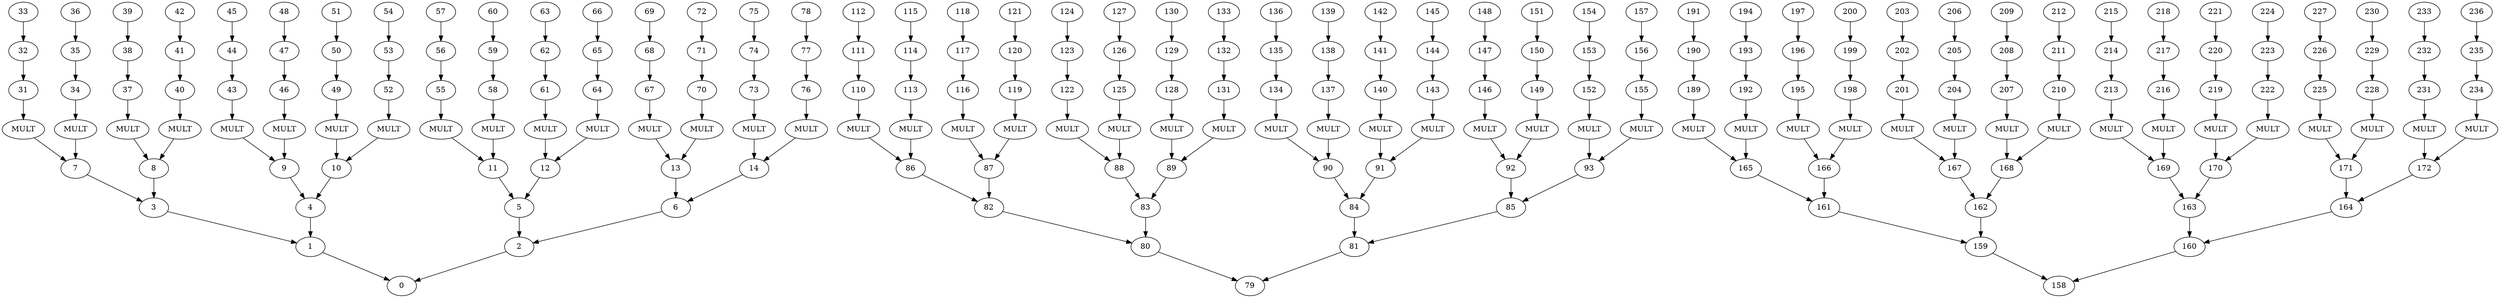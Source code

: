 strict digraph  {
0;
1;
2;
3;
4;
5;
6;
7;
8;
9;
10;
11;
12;
13;
14;
15[label=MULT];
16[label=MULT];
17[label=MULT];
18[label=MULT];
19[label=MULT];
20[label=MULT];
21[label=MULT];
22[label=MULT];
23[label=MULT];
24[label=MULT];
25[label=MULT];
26[label=MULT];
27[label=MULT];
28[label=MULT];
29[label=MULT];
30[label=MULT];
31;
32;
33;
34;
35;
36;
37;
38;
39;
40;
41;
42;
43;
44;
45;
46;
47;
48;
49;
50;
51;
52;
53;
54;
55;
56;
57;
58;
59;
60;
61;
62;
63;
64;
65;
66;
67;
68;
69;
70;
71;
72;
73;
74;
75;
76;
77;
78;
79;
80;
81;
82;
83;
84;
85;
86;
87;
88;
89;
90;
91;
92;
93;
94[label=MULT];
95[label=MULT];
96[label=MULT];
97[label=MULT];
98[label=MULT];
99[label=MULT];
100[label=MULT];
101[label=MULT];
102[label=MULT];
103[label=MULT];
104[label=MULT];
105[label=MULT];
106[label=MULT];
107[label=MULT];
108[label=MULT];
109[label=MULT];
110;
111;
112;
113;
114;
115;
116;
117;
118;
119;
120;
121;
122;
123;
124;
125;
126;
127;
128;
129;
130;
131;
132;
133;
134;
135;
136;
137;
138;
139;
140;
141;
142;
143;
144;
145;
146;
147;
148;
149;
150;
151;
152;
153;
154;
155;
156;
157;
158;
159;
160;
161;
162;
163;
164;
165;
166;
167;
168;
169;
170;
171;
172;
173[label=MULT];
174[label=MULT];
175[label=MULT];
176[label=MULT];
177[label=MULT];
178[label=MULT];
179[label=MULT];
180[label=MULT];
181[label=MULT];
182[label=MULT];
183[label=MULT];
184[label=MULT];
185[label=MULT];
186[label=MULT];
187[label=MULT];
188[label=MULT];
189;
190;
191;
192;
193;
194;
195;
196;
197;
198;
199;
200;
201;
202;
203;
204;
205;
206;
207;
208;
209;
210;
211;
212;
213;
214;
215;
216;
217;
218;
219;
220;
221;
222;
223;
224;
225;
226;
227;
228;
229;
230;
231;
232;
233;
234;
235;
236;
1 -> 0;
2 -> 0;
3 -> 1;
4 -> 1;
5 -> 2;
6 -> 2;
7 -> 3;
8 -> 3;
9 -> 4;
10 -> 4;
11 -> 5;
12 -> 5;
13 -> 6;
14 -> 6;
15 -> 7;
16 -> 7;
17 -> 8;
18 -> 8;
19 -> 9;
20 -> 9;
21 -> 10;
22 -> 10;
23 -> 11;
24 -> 11;
25 -> 12;
26 -> 12;
27 -> 13;
28 -> 13;
29 -> 14;
30 -> 14;
31 -> 15;
34 -> 16;
37 -> 17;
40 -> 18;
43 -> 19;
46 -> 20;
49 -> 21;
52 -> 22;
55 -> 23;
58 -> 24;
61 -> 25;
64 -> 26;
67 -> 27;
70 -> 28;
73 -> 29;
76 -> 30;
32 -> 31;
33 -> 32;
35 -> 34;
36 -> 35;
38 -> 37;
39 -> 38;
41 -> 40;
42 -> 41;
44 -> 43;
45 -> 44;
47 -> 46;
48 -> 47;
50 -> 49;
51 -> 50;
53 -> 52;
54 -> 53;
56 -> 55;
57 -> 56;
59 -> 58;
60 -> 59;
62 -> 61;
63 -> 62;
65 -> 64;
66 -> 65;
68 -> 67;
69 -> 68;
71 -> 70;
72 -> 71;
74 -> 73;
75 -> 74;
77 -> 76;
78 -> 77;
80 -> 79;
81 -> 79;
82 -> 80;
83 -> 80;
84 -> 81;
85 -> 81;
86 -> 82;
87 -> 82;
88 -> 83;
89 -> 83;
90 -> 84;
91 -> 84;
92 -> 85;
93 -> 85;
94 -> 86;
95 -> 86;
96 -> 87;
97 -> 87;
98 -> 88;
99 -> 88;
100 -> 89;
101 -> 89;
102 -> 90;
103 -> 90;
104 -> 91;
105 -> 91;
106 -> 92;
107 -> 92;
108 -> 93;
109 -> 93;
110 -> 94;
113 -> 95;
116 -> 96;
119 -> 97;
122 -> 98;
125 -> 99;
128 -> 100;
131 -> 101;
134 -> 102;
137 -> 103;
140 -> 104;
143 -> 105;
146 -> 106;
149 -> 107;
152 -> 108;
155 -> 109;
111 -> 110;
112 -> 111;
114 -> 113;
115 -> 114;
117 -> 116;
118 -> 117;
120 -> 119;
121 -> 120;
123 -> 122;
124 -> 123;
126 -> 125;
127 -> 126;
129 -> 128;
130 -> 129;
132 -> 131;
133 -> 132;
135 -> 134;
136 -> 135;
138 -> 137;
139 -> 138;
141 -> 140;
142 -> 141;
144 -> 143;
145 -> 144;
147 -> 146;
148 -> 147;
150 -> 149;
151 -> 150;
153 -> 152;
154 -> 153;
156 -> 155;
157 -> 156;
159 -> 158;
160 -> 158;
161 -> 159;
162 -> 159;
163 -> 160;
164 -> 160;
165 -> 161;
166 -> 161;
167 -> 162;
168 -> 162;
169 -> 163;
170 -> 163;
171 -> 164;
172 -> 164;
173 -> 165;
174 -> 165;
175 -> 166;
176 -> 166;
177 -> 167;
178 -> 167;
179 -> 168;
180 -> 168;
181 -> 169;
182 -> 169;
183 -> 170;
184 -> 170;
185 -> 171;
186 -> 171;
187 -> 172;
188 -> 172;
189 -> 173;
192 -> 174;
195 -> 175;
198 -> 176;
201 -> 177;
204 -> 178;
207 -> 179;
210 -> 180;
213 -> 181;
216 -> 182;
219 -> 183;
222 -> 184;
225 -> 185;
228 -> 186;
231 -> 187;
234 -> 188;
190 -> 189;
191 -> 190;
193 -> 192;
194 -> 193;
196 -> 195;
197 -> 196;
199 -> 198;
200 -> 199;
202 -> 201;
203 -> 202;
205 -> 204;
206 -> 205;
208 -> 207;
209 -> 208;
211 -> 210;
212 -> 211;
214 -> 213;
215 -> 214;
217 -> 216;
218 -> 217;
220 -> 219;
221 -> 220;
223 -> 222;
224 -> 223;
226 -> 225;
227 -> 226;
229 -> 228;
230 -> 229;
232 -> 231;
233 -> 232;
235 -> 234;
236 -> 235;
}
